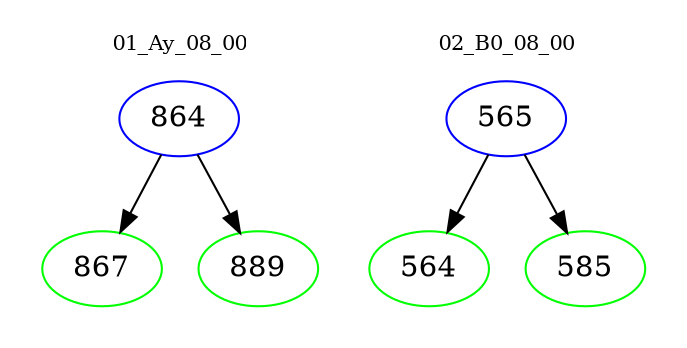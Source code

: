digraph{
subgraph cluster_0 {
color = white
label = "01_Ay_08_00";
fontsize=10;
T0_864 [label="864", color="blue"]
T0_864 -> T0_867 [color="black"]
T0_867 [label="867", color="green"]
T0_864 -> T0_889 [color="black"]
T0_889 [label="889", color="green"]
}
subgraph cluster_1 {
color = white
label = "02_B0_08_00";
fontsize=10;
T1_565 [label="565", color="blue"]
T1_565 -> T1_564 [color="black"]
T1_564 [label="564", color="green"]
T1_565 -> T1_585 [color="black"]
T1_585 [label="585", color="green"]
}
}
